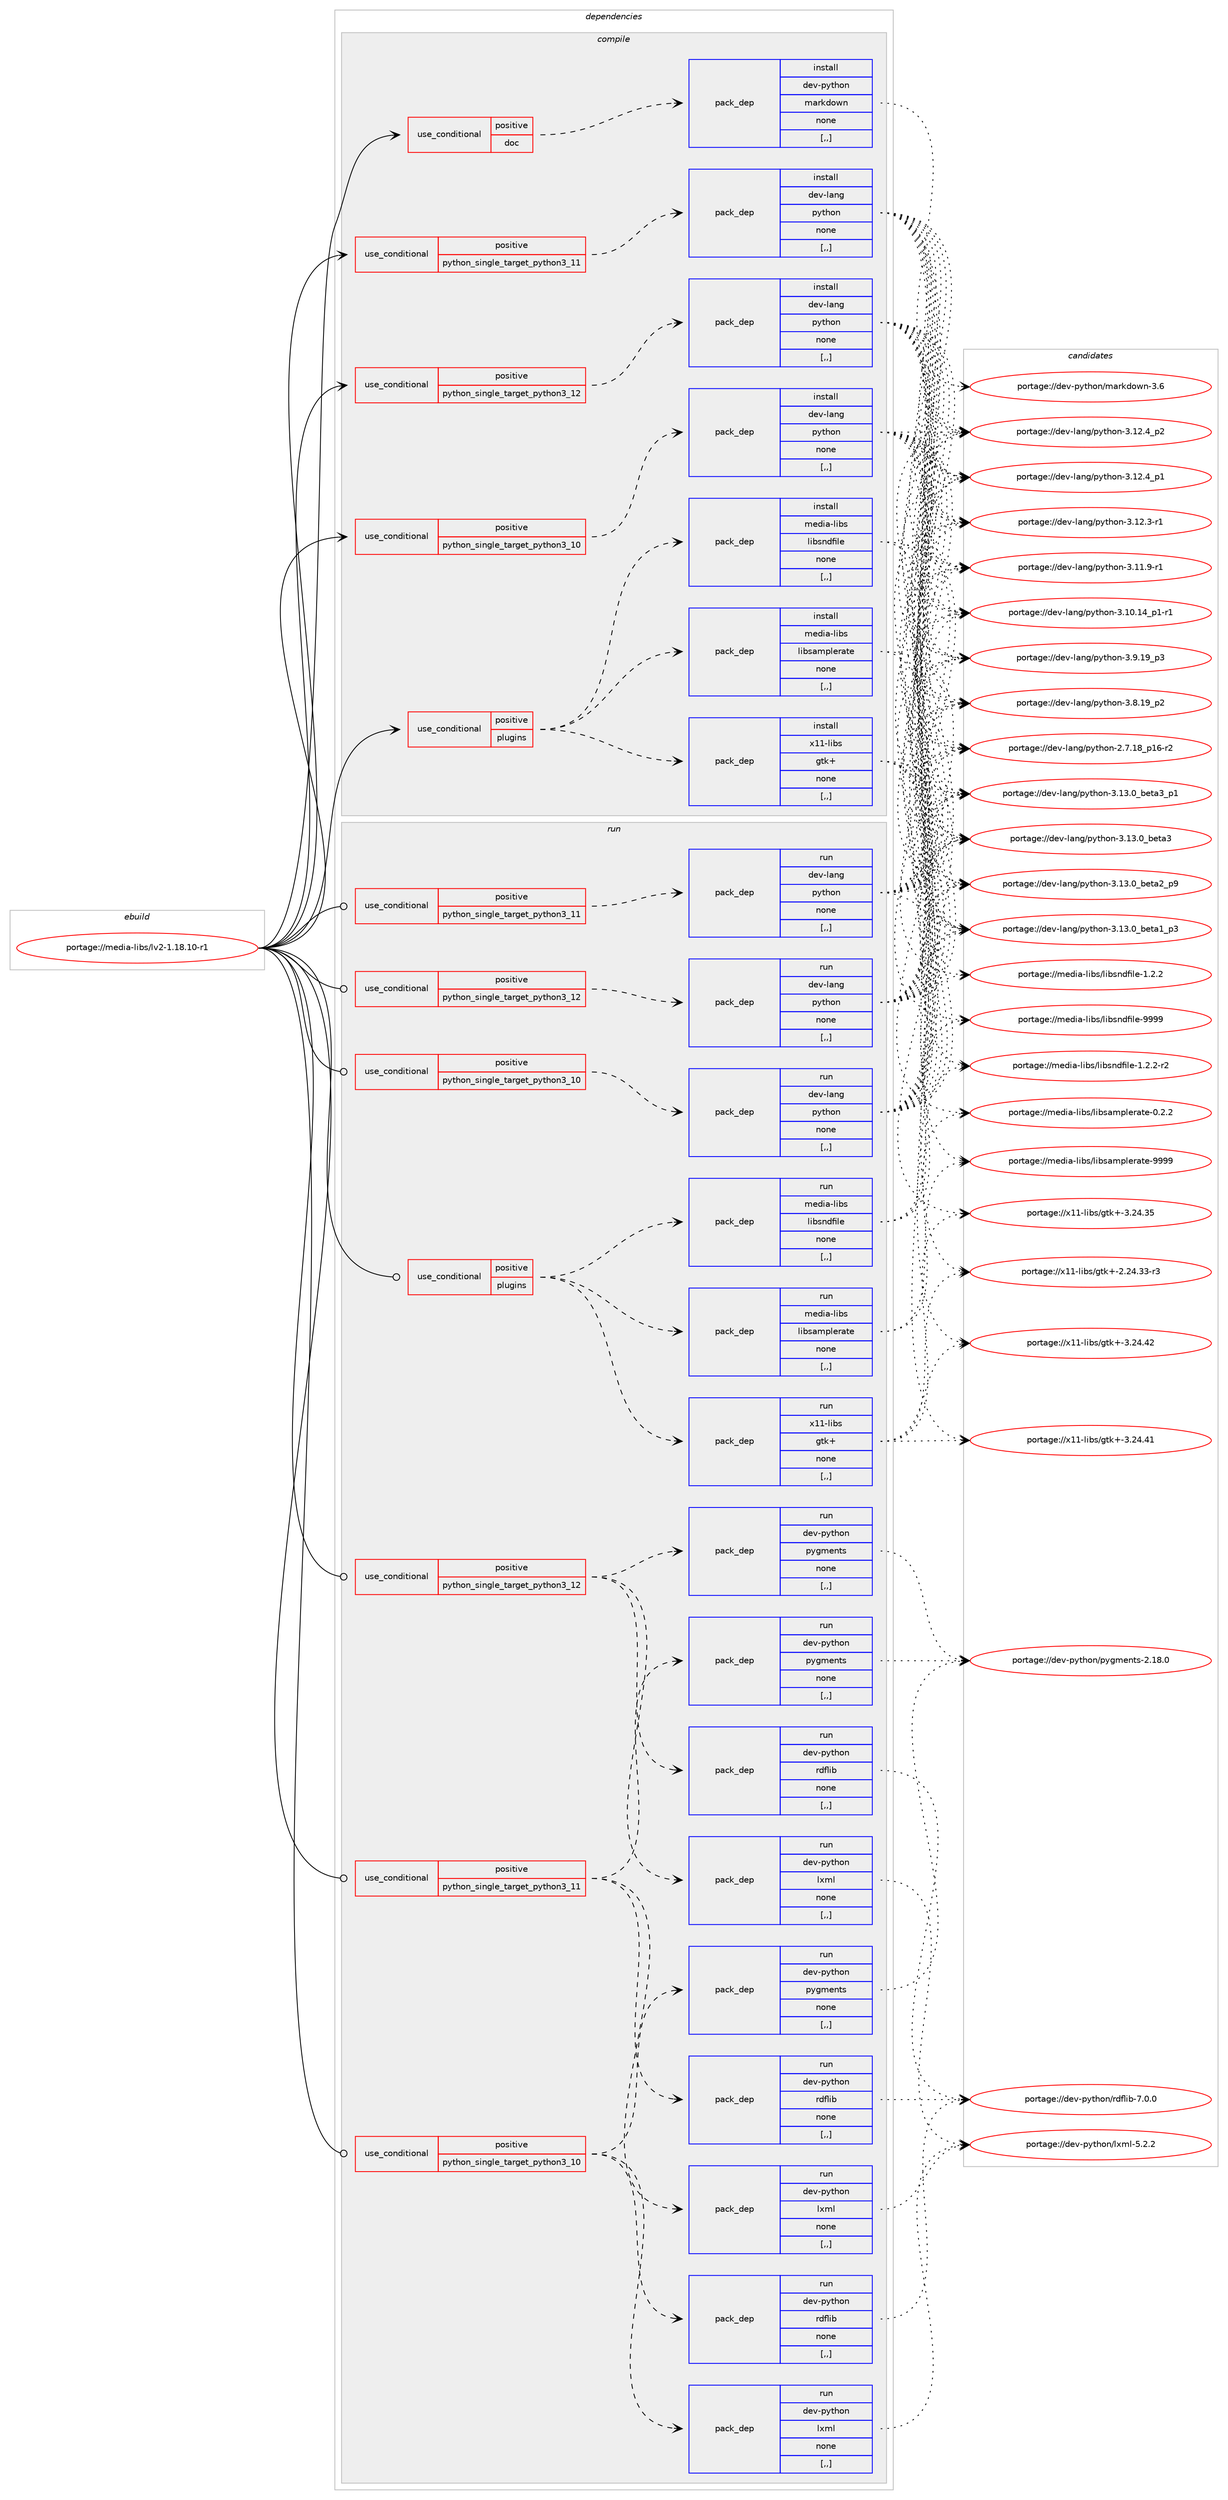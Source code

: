 digraph prolog {

# *************
# Graph options
# *************

newrank=true;
concentrate=true;
compound=true;
graph [rankdir=LR,fontname=Helvetica,fontsize=10,ranksep=1.5];#, ranksep=2.5, nodesep=0.2];
edge  [arrowhead=vee];
node  [fontname=Helvetica,fontsize=10];

# **********
# The ebuild
# **********

subgraph cluster_leftcol {
color=gray;
rank=same;
label=<<i>ebuild</i>>;
id [label="portage://media-libs/lv2-1.18.10-r1", color=red, width=4, href="../media-libs/lv2-1.18.10-r1.svg"];
}

# ****************
# The dependencies
# ****************

subgraph cluster_midcol {
color=gray;
label=<<i>dependencies</i>>;
subgraph cluster_compile {
fillcolor="#eeeeee";
style=filled;
label=<<i>compile</i>>;
subgraph cond75957 {
dependency300206 [label=<<TABLE BORDER="0" CELLBORDER="1" CELLSPACING="0" CELLPADDING="4"><TR><TD ROWSPAN="3" CELLPADDING="10">use_conditional</TD></TR><TR><TD>positive</TD></TR><TR><TD>doc</TD></TR></TABLE>>, shape=none, color=red];
subgraph pack221876 {
dependency300207 [label=<<TABLE BORDER="0" CELLBORDER="1" CELLSPACING="0" CELLPADDING="4" WIDTH="220"><TR><TD ROWSPAN="6" CELLPADDING="30">pack_dep</TD></TR><TR><TD WIDTH="110">install</TD></TR><TR><TD>dev-python</TD></TR><TR><TD>markdown</TD></TR><TR><TD>none</TD></TR><TR><TD>[,,]</TD></TR></TABLE>>, shape=none, color=blue];
}
dependency300206:e -> dependency300207:w [weight=20,style="dashed",arrowhead="vee"];
}
id:e -> dependency300206:w [weight=20,style="solid",arrowhead="vee"];
subgraph cond75958 {
dependency300208 [label=<<TABLE BORDER="0" CELLBORDER="1" CELLSPACING="0" CELLPADDING="4"><TR><TD ROWSPAN="3" CELLPADDING="10">use_conditional</TD></TR><TR><TD>positive</TD></TR><TR><TD>plugins</TD></TR></TABLE>>, shape=none, color=red];
subgraph pack221877 {
dependency300209 [label=<<TABLE BORDER="0" CELLBORDER="1" CELLSPACING="0" CELLPADDING="4" WIDTH="220"><TR><TD ROWSPAN="6" CELLPADDING="30">pack_dep</TD></TR><TR><TD WIDTH="110">install</TD></TR><TR><TD>media-libs</TD></TR><TR><TD>libsamplerate</TD></TR><TR><TD>none</TD></TR><TR><TD>[,,]</TD></TR></TABLE>>, shape=none, color=blue];
}
dependency300208:e -> dependency300209:w [weight=20,style="dashed",arrowhead="vee"];
subgraph pack221878 {
dependency300210 [label=<<TABLE BORDER="0" CELLBORDER="1" CELLSPACING="0" CELLPADDING="4" WIDTH="220"><TR><TD ROWSPAN="6" CELLPADDING="30">pack_dep</TD></TR><TR><TD WIDTH="110">install</TD></TR><TR><TD>media-libs</TD></TR><TR><TD>libsndfile</TD></TR><TR><TD>none</TD></TR><TR><TD>[,,]</TD></TR></TABLE>>, shape=none, color=blue];
}
dependency300208:e -> dependency300210:w [weight=20,style="dashed",arrowhead="vee"];
subgraph pack221879 {
dependency300211 [label=<<TABLE BORDER="0" CELLBORDER="1" CELLSPACING="0" CELLPADDING="4" WIDTH="220"><TR><TD ROWSPAN="6" CELLPADDING="30">pack_dep</TD></TR><TR><TD WIDTH="110">install</TD></TR><TR><TD>x11-libs</TD></TR><TR><TD>gtk+</TD></TR><TR><TD>none</TD></TR><TR><TD>[,,]</TD></TR></TABLE>>, shape=none, color=blue];
}
dependency300208:e -> dependency300211:w [weight=20,style="dashed",arrowhead="vee"];
}
id:e -> dependency300208:w [weight=20,style="solid",arrowhead="vee"];
subgraph cond75959 {
dependency300212 [label=<<TABLE BORDER="0" CELLBORDER="1" CELLSPACING="0" CELLPADDING="4"><TR><TD ROWSPAN="3" CELLPADDING="10">use_conditional</TD></TR><TR><TD>positive</TD></TR><TR><TD>python_single_target_python3_10</TD></TR></TABLE>>, shape=none, color=red];
subgraph pack221880 {
dependency300213 [label=<<TABLE BORDER="0" CELLBORDER="1" CELLSPACING="0" CELLPADDING="4" WIDTH="220"><TR><TD ROWSPAN="6" CELLPADDING="30">pack_dep</TD></TR><TR><TD WIDTH="110">install</TD></TR><TR><TD>dev-lang</TD></TR><TR><TD>python</TD></TR><TR><TD>none</TD></TR><TR><TD>[,,]</TD></TR></TABLE>>, shape=none, color=blue];
}
dependency300212:e -> dependency300213:w [weight=20,style="dashed",arrowhead="vee"];
}
id:e -> dependency300212:w [weight=20,style="solid",arrowhead="vee"];
subgraph cond75960 {
dependency300214 [label=<<TABLE BORDER="0" CELLBORDER="1" CELLSPACING="0" CELLPADDING="4"><TR><TD ROWSPAN="3" CELLPADDING="10">use_conditional</TD></TR><TR><TD>positive</TD></TR><TR><TD>python_single_target_python3_11</TD></TR></TABLE>>, shape=none, color=red];
subgraph pack221881 {
dependency300215 [label=<<TABLE BORDER="0" CELLBORDER="1" CELLSPACING="0" CELLPADDING="4" WIDTH="220"><TR><TD ROWSPAN="6" CELLPADDING="30">pack_dep</TD></TR><TR><TD WIDTH="110">install</TD></TR><TR><TD>dev-lang</TD></TR><TR><TD>python</TD></TR><TR><TD>none</TD></TR><TR><TD>[,,]</TD></TR></TABLE>>, shape=none, color=blue];
}
dependency300214:e -> dependency300215:w [weight=20,style="dashed",arrowhead="vee"];
}
id:e -> dependency300214:w [weight=20,style="solid",arrowhead="vee"];
subgraph cond75961 {
dependency300216 [label=<<TABLE BORDER="0" CELLBORDER="1" CELLSPACING="0" CELLPADDING="4"><TR><TD ROWSPAN="3" CELLPADDING="10">use_conditional</TD></TR><TR><TD>positive</TD></TR><TR><TD>python_single_target_python3_12</TD></TR></TABLE>>, shape=none, color=red];
subgraph pack221882 {
dependency300217 [label=<<TABLE BORDER="0" CELLBORDER="1" CELLSPACING="0" CELLPADDING="4" WIDTH="220"><TR><TD ROWSPAN="6" CELLPADDING="30">pack_dep</TD></TR><TR><TD WIDTH="110">install</TD></TR><TR><TD>dev-lang</TD></TR><TR><TD>python</TD></TR><TR><TD>none</TD></TR><TR><TD>[,,]</TD></TR></TABLE>>, shape=none, color=blue];
}
dependency300216:e -> dependency300217:w [weight=20,style="dashed",arrowhead="vee"];
}
id:e -> dependency300216:w [weight=20,style="solid",arrowhead="vee"];
}
subgraph cluster_compileandrun {
fillcolor="#eeeeee";
style=filled;
label=<<i>compile and run</i>>;
}
subgraph cluster_run {
fillcolor="#eeeeee";
style=filled;
label=<<i>run</i>>;
subgraph cond75962 {
dependency300218 [label=<<TABLE BORDER="0" CELLBORDER="1" CELLSPACING="0" CELLPADDING="4"><TR><TD ROWSPAN="3" CELLPADDING="10">use_conditional</TD></TR><TR><TD>positive</TD></TR><TR><TD>plugins</TD></TR></TABLE>>, shape=none, color=red];
subgraph pack221883 {
dependency300219 [label=<<TABLE BORDER="0" CELLBORDER="1" CELLSPACING="0" CELLPADDING="4" WIDTH="220"><TR><TD ROWSPAN="6" CELLPADDING="30">pack_dep</TD></TR><TR><TD WIDTH="110">run</TD></TR><TR><TD>media-libs</TD></TR><TR><TD>libsamplerate</TD></TR><TR><TD>none</TD></TR><TR><TD>[,,]</TD></TR></TABLE>>, shape=none, color=blue];
}
dependency300218:e -> dependency300219:w [weight=20,style="dashed",arrowhead="vee"];
subgraph pack221884 {
dependency300220 [label=<<TABLE BORDER="0" CELLBORDER="1" CELLSPACING="0" CELLPADDING="4" WIDTH="220"><TR><TD ROWSPAN="6" CELLPADDING="30">pack_dep</TD></TR><TR><TD WIDTH="110">run</TD></TR><TR><TD>media-libs</TD></TR><TR><TD>libsndfile</TD></TR><TR><TD>none</TD></TR><TR><TD>[,,]</TD></TR></TABLE>>, shape=none, color=blue];
}
dependency300218:e -> dependency300220:w [weight=20,style="dashed",arrowhead="vee"];
subgraph pack221885 {
dependency300221 [label=<<TABLE BORDER="0" CELLBORDER="1" CELLSPACING="0" CELLPADDING="4" WIDTH="220"><TR><TD ROWSPAN="6" CELLPADDING="30">pack_dep</TD></TR><TR><TD WIDTH="110">run</TD></TR><TR><TD>x11-libs</TD></TR><TR><TD>gtk+</TD></TR><TR><TD>none</TD></TR><TR><TD>[,,]</TD></TR></TABLE>>, shape=none, color=blue];
}
dependency300218:e -> dependency300221:w [weight=20,style="dashed",arrowhead="vee"];
}
id:e -> dependency300218:w [weight=20,style="solid",arrowhead="odot"];
subgraph cond75963 {
dependency300222 [label=<<TABLE BORDER="0" CELLBORDER="1" CELLSPACING="0" CELLPADDING="4"><TR><TD ROWSPAN="3" CELLPADDING="10">use_conditional</TD></TR><TR><TD>positive</TD></TR><TR><TD>python_single_target_python3_10</TD></TR></TABLE>>, shape=none, color=red];
subgraph pack221886 {
dependency300223 [label=<<TABLE BORDER="0" CELLBORDER="1" CELLSPACING="0" CELLPADDING="4" WIDTH="220"><TR><TD ROWSPAN="6" CELLPADDING="30">pack_dep</TD></TR><TR><TD WIDTH="110">run</TD></TR><TR><TD>dev-lang</TD></TR><TR><TD>python</TD></TR><TR><TD>none</TD></TR><TR><TD>[,,]</TD></TR></TABLE>>, shape=none, color=blue];
}
dependency300222:e -> dependency300223:w [weight=20,style="dashed",arrowhead="vee"];
}
id:e -> dependency300222:w [weight=20,style="solid",arrowhead="odot"];
subgraph cond75964 {
dependency300224 [label=<<TABLE BORDER="0" CELLBORDER="1" CELLSPACING="0" CELLPADDING="4"><TR><TD ROWSPAN="3" CELLPADDING="10">use_conditional</TD></TR><TR><TD>positive</TD></TR><TR><TD>python_single_target_python3_10</TD></TR></TABLE>>, shape=none, color=red];
subgraph pack221887 {
dependency300225 [label=<<TABLE BORDER="0" CELLBORDER="1" CELLSPACING="0" CELLPADDING="4" WIDTH="220"><TR><TD ROWSPAN="6" CELLPADDING="30">pack_dep</TD></TR><TR><TD WIDTH="110">run</TD></TR><TR><TD>dev-python</TD></TR><TR><TD>lxml</TD></TR><TR><TD>none</TD></TR><TR><TD>[,,]</TD></TR></TABLE>>, shape=none, color=blue];
}
dependency300224:e -> dependency300225:w [weight=20,style="dashed",arrowhead="vee"];
subgraph pack221888 {
dependency300226 [label=<<TABLE BORDER="0" CELLBORDER="1" CELLSPACING="0" CELLPADDING="4" WIDTH="220"><TR><TD ROWSPAN="6" CELLPADDING="30">pack_dep</TD></TR><TR><TD WIDTH="110">run</TD></TR><TR><TD>dev-python</TD></TR><TR><TD>pygments</TD></TR><TR><TD>none</TD></TR><TR><TD>[,,]</TD></TR></TABLE>>, shape=none, color=blue];
}
dependency300224:e -> dependency300226:w [weight=20,style="dashed",arrowhead="vee"];
subgraph pack221889 {
dependency300227 [label=<<TABLE BORDER="0" CELLBORDER="1" CELLSPACING="0" CELLPADDING="4" WIDTH="220"><TR><TD ROWSPAN="6" CELLPADDING="30">pack_dep</TD></TR><TR><TD WIDTH="110">run</TD></TR><TR><TD>dev-python</TD></TR><TR><TD>rdflib</TD></TR><TR><TD>none</TD></TR><TR><TD>[,,]</TD></TR></TABLE>>, shape=none, color=blue];
}
dependency300224:e -> dependency300227:w [weight=20,style="dashed",arrowhead="vee"];
}
id:e -> dependency300224:w [weight=20,style="solid",arrowhead="odot"];
subgraph cond75965 {
dependency300228 [label=<<TABLE BORDER="0" CELLBORDER="1" CELLSPACING="0" CELLPADDING="4"><TR><TD ROWSPAN="3" CELLPADDING="10">use_conditional</TD></TR><TR><TD>positive</TD></TR><TR><TD>python_single_target_python3_11</TD></TR></TABLE>>, shape=none, color=red];
subgraph pack221890 {
dependency300229 [label=<<TABLE BORDER="0" CELLBORDER="1" CELLSPACING="0" CELLPADDING="4" WIDTH="220"><TR><TD ROWSPAN="6" CELLPADDING="30">pack_dep</TD></TR><TR><TD WIDTH="110">run</TD></TR><TR><TD>dev-lang</TD></TR><TR><TD>python</TD></TR><TR><TD>none</TD></TR><TR><TD>[,,]</TD></TR></TABLE>>, shape=none, color=blue];
}
dependency300228:e -> dependency300229:w [weight=20,style="dashed",arrowhead="vee"];
}
id:e -> dependency300228:w [weight=20,style="solid",arrowhead="odot"];
subgraph cond75966 {
dependency300230 [label=<<TABLE BORDER="0" CELLBORDER="1" CELLSPACING="0" CELLPADDING="4"><TR><TD ROWSPAN="3" CELLPADDING="10">use_conditional</TD></TR><TR><TD>positive</TD></TR><TR><TD>python_single_target_python3_11</TD></TR></TABLE>>, shape=none, color=red];
subgraph pack221891 {
dependency300231 [label=<<TABLE BORDER="0" CELLBORDER="1" CELLSPACING="0" CELLPADDING="4" WIDTH="220"><TR><TD ROWSPAN="6" CELLPADDING="30">pack_dep</TD></TR><TR><TD WIDTH="110">run</TD></TR><TR><TD>dev-python</TD></TR><TR><TD>lxml</TD></TR><TR><TD>none</TD></TR><TR><TD>[,,]</TD></TR></TABLE>>, shape=none, color=blue];
}
dependency300230:e -> dependency300231:w [weight=20,style="dashed",arrowhead="vee"];
subgraph pack221892 {
dependency300232 [label=<<TABLE BORDER="0" CELLBORDER="1" CELLSPACING="0" CELLPADDING="4" WIDTH="220"><TR><TD ROWSPAN="6" CELLPADDING="30">pack_dep</TD></TR><TR><TD WIDTH="110">run</TD></TR><TR><TD>dev-python</TD></TR><TR><TD>pygments</TD></TR><TR><TD>none</TD></TR><TR><TD>[,,]</TD></TR></TABLE>>, shape=none, color=blue];
}
dependency300230:e -> dependency300232:w [weight=20,style="dashed",arrowhead="vee"];
subgraph pack221893 {
dependency300233 [label=<<TABLE BORDER="0" CELLBORDER="1" CELLSPACING="0" CELLPADDING="4" WIDTH="220"><TR><TD ROWSPAN="6" CELLPADDING="30">pack_dep</TD></TR><TR><TD WIDTH="110">run</TD></TR><TR><TD>dev-python</TD></TR><TR><TD>rdflib</TD></TR><TR><TD>none</TD></TR><TR><TD>[,,]</TD></TR></TABLE>>, shape=none, color=blue];
}
dependency300230:e -> dependency300233:w [weight=20,style="dashed",arrowhead="vee"];
}
id:e -> dependency300230:w [weight=20,style="solid",arrowhead="odot"];
subgraph cond75967 {
dependency300234 [label=<<TABLE BORDER="0" CELLBORDER="1" CELLSPACING="0" CELLPADDING="4"><TR><TD ROWSPAN="3" CELLPADDING="10">use_conditional</TD></TR><TR><TD>positive</TD></TR><TR><TD>python_single_target_python3_12</TD></TR></TABLE>>, shape=none, color=red];
subgraph pack221894 {
dependency300235 [label=<<TABLE BORDER="0" CELLBORDER="1" CELLSPACING="0" CELLPADDING="4" WIDTH="220"><TR><TD ROWSPAN="6" CELLPADDING="30">pack_dep</TD></TR><TR><TD WIDTH="110">run</TD></TR><TR><TD>dev-lang</TD></TR><TR><TD>python</TD></TR><TR><TD>none</TD></TR><TR><TD>[,,]</TD></TR></TABLE>>, shape=none, color=blue];
}
dependency300234:e -> dependency300235:w [weight=20,style="dashed",arrowhead="vee"];
}
id:e -> dependency300234:w [weight=20,style="solid",arrowhead="odot"];
subgraph cond75968 {
dependency300236 [label=<<TABLE BORDER="0" CELLBORDER="1" CELLSPACING="0" CELLPADDING="4"><TR><TD ROWSPAN="3" CELLPADDING="10">use_conditional</TD></TR><TR><TD>positive</TD></TR><TR><TD>python_single_target_python3_12</TD></TR></TABLE>>, shape=none, color=red];
subgraph pack221895 {
dependency300237 [label=<<TABLE BORDER="0" CELLBORDER="1" CELLSPACING="0" CELLPADDING="4" WIDTH="220"><TR><TD ROWSPAN="6" CELLPADDING="30">pack_dep</TD></TR><TR><TD WIDTH="110">run</TD></TR><TR><TD>dev-python</TD></TR><TR><TD>lxml</TD></TR><TR><TD>none</TD></TR><TR><TD>[,,]</TD></TR></TABLE>>, shape=none, color=blue];
}
dependency300236:e -> dependency300237:w [weight=20,style="dashed",arrowhead="vee"];
subgraph pack221896 {
dependency300238 [label=<<TABLE BORDER="0" CELLBORDER="1" CELLSPACING="0" CELLPADDING="4" WIDTH="220"><TR><TD ROWSPAN="6" CELLPADDING="30">pack_dep</TD></TR><TR><TD WIDTH="110">run</TD></TR><TR><TD>dev-python</TD></TR><TR><TD>pygments</TD></TR><TR><TD>none</TD></TR><TR><TD>[,,]</TD></TR></TABLE>>, shape=none, color=blue];
}
dependency300236:e -> dependency300238:w [weight=20,style="dashed",arrowhead="vee"];
subgraph pack221897 {
dependency300239 [label=<<TABLE BORDER="0" CELLBORDER="1" CELLSPACING="0" CELLPADDING="4" WIDTH="220"><TR><TD ROWSPAN="6" CELLPADDING="30">pack_dep</TD></TR><TR><TD WIDTH="110">run</TD></TR><TR><TD>dev-python</TD></TR><TR><TD>rdflib</TD></TR><TR><TD>none</TD></TR><TR><TD>[,,]</TD></TR></TABLE>>, shape=none, color=blue];
}
dependency300236:e -> dependency300239:w [weight=20,style="dashed",arrowhead="vee"];
}
id:e -> dependency300236:w [weight=20,style="solid",arrowhead="odot"];
}
}

# **************
# The candidates
# **************

subgraph cluster_choices {
rank=same;
color=gray;
label=<<i>candidates</i>>;

subgraph choice221876 {
color=black;
nodesep=1;
choice10010111845112121116104111110471099711410710011111911045514654 [label="portage://dev-python/markdown-3.6", color=red, width=4,href="../dev-python/markdown-3.6.svg"];
dependency300207:e -> choice10010111845112121116104111110471099711410710011111911045514654:w [style=dotted,weight="100"];
}
subgraph choice221877 {
color=black;
nodesep=1;
choice109101100105974510810598115471081059811597109112108101114971161014557575757 [label="portage://media-libs/libsamplerate-9999", color=red, width=4,href="../media-libs/libsamplerate-9999.svg"];
choice10910110010597451081059811547108105981159710911210810111497116101454846504650 [label="portage://media-libs/libsamplerate-0.2.2", color=red, width=4,href="../media-libs/libsamplerate-0.2.2.svg"];
dependency300209:e -> choice109101100105974510810598115471081059811597109112108101114971161014557575757:w [style=dotted,weight="100"];
dependency300209:e -> choice10910110010597451081059811547108105981159710911210810111497116101454846504650:w [style=dotted,weight="100"];
}
subgraph choice221878 {
color=black;
nodesep=1;
choice10910110010597451081059811547108105981151101001021051081014557575757 [label="portage://media-libs/libsndfile-9999", color=red, width=4,href="../media-libs/libsndfile-9999.svg"];
choice10910110010597451081059811547108105981151101001021051081014549465046504511450 [label="portage://media-libs/libsndfile-1.2.2-r2", color=red, width=4,href="../media-libs/libsndfile-1.2.2-r2.svg"];
choice1091011001059745108105981154710810598115110100102105108101454946504650 [label="portage://media-libs/libsndfile-1.2.2", color=red, width=4,href="../media-libs/libsndfile-1.2.2.svg"];
dependency300210:e -> choice10910110010597451081059811547108105981151101001021051081014557575757:w [style=dotted,weight="100"];
dependency300210:e -> choice10910110010597451081059811547108105981151101001021051081014549465046504511450:w [style=dotted,weight="100"];
dependency300210:e -> choice1091011001059745108105981154710810598115110100102105108101454946504650:w [style=dotted,weight="100"];
}
subgraph choice221879 {
color=black;
nodesep=1;
choice1204949451081059811547103116107434551465052465250 [label="portage://x11-libs/gtk+-3.24.42", color=red, width=4,href="../x11-libs/gtk+-3.24.42.svg"];
choice1204949451081059811547103116107434551465052465249 [label="portage://x11-libs/gtk+-3.24.41", color=red, width=4,href="../x11-libs/gtk+-3.24.41.svg"];
choice1204949451081059811547103116107434551465052465153 [label="portage://x11-libs/gtk+-3.24.35", color=red, width=4,href="../x11-libs/gtk+-3.24.35.svg"];
choice12049494510810598115471031161074345504650524651514511451 [label="portage://x11-libs/gtk+-2.24.33-r3", color=red, width=4,href="../x11-libs/gtk+-2.24.33-r3.svg"];
dependency300211:e -> choice1204949451081059811547103116107434551465052465250:w [style=dotted,weight="100"];
dependency300211:e -> choice1204949451081059811547103116107434551465052465249:w [style=dotted,weight="100"];
dependency300211:e -> choice1204949451081059811547103116107434551465052465153:w [style=dotted,weight="100"];
dependency300211:e -> choice12049494510810598115471031161074345504650524651514511451:w [style=dotted,weight="100"];
}
subgraph choice221880 {
color=black;
nodesep=1;
choice10010111845108971101034711212111610411111045514649514648959810111697519511249 [label="portage://dev-lang/python-3.13.0_beta3_p1", color=red, width=4,href="../dev-lang/python-3.13.0_beta3_p1.svg"];
choice1001011184510897110103471121211161041111104551464951464895981011169751 [label="portage://dev-lang/python-3.13.0_beta3", color=red, width=4,href="../dev-lang/python-3.13.0_beta3.svg"];
choice10010111845108971101034711212111610411111045514649514648959810111697509511257 [label="portage://dev-lang/python-3.13.0_beta2_p9", color=red, width=4,href="../dev-lang/python-3.13.0_beta2_p9.svg"];
choice10010111845108971101034711212111610411111045514649514648959810111697499511251 [label="portage://dev-lang/python-3.13.0_beta1_p3", color=red, width=4,href="../dev-lang/python-3.13.0_beta1_p3.svg"];
choice100101118451089711010347112121116104111110455146495046529511250 [label="portage://dev-lang/python-3.12.4_p2", color=red, width=4,href="../dev-lang/python-3.12.4_p2.svg"];
choice100101118451089711010347112121116104111110455146495046529511249 [label="portage://dev-lang/python-3.12.4_p1", color=red, width=4,href="../dev-lang/python-3.12.4_p1.svg"];
choice100101118451089711010347112121116104111110455146495046514511449 [label="portage://dev-lang/python-3.12.3-r1", color=red, width=4,href="../dev-lang/python-3.12.3-r1.svg"];
choice100101118451089711010347112121116104111110455146494946574511449 [label="portage://dev-lang/python-3.11.9-r1", color=red, width=4,href="../dev-lang/python-3.11.9-r1.svg"];
choice100101118451089711010347112121116104111110455146494846495295112494511449 [label="portage://dev-lang/python-3.10.14_p1-r1", color=red, width=4,href="../dev-lang/python-3.10.14_p1-r1.svg"];
choice100101118451089711010347112121116104111110455146574649579511251 [label="portage://dev-lang/python-3.9.19_p3", color=red, width=4,href="../dev-lang/python-3.9.19_p3.svg"];
choice100101118451089711010347112121116104111110455146564649579511250 [label="portage://dev-lang/python-3.8.19_p2", color=red, width=4,href="../dev-lang/python-3.8.19_p2.svg"];
choice100101118451089711010347112121116104111110455046554649569511249544511450 [label="portage://dev-lang/python-2.7.18_p16-r2", color=red, width=4,href="../dev-lang/python-2.7.18_p16-r2.svg"];
dependency300213:e -> choice10010111845108971101034711212111610411111045514649514648959810111697519511249:w [style=dotted,weight="100"];
dependency300213:e -> choice1001011184510897110103471121211161041111104551464951464895981011169751:w [style=dotted,weight="100"];
dependency300213:e -> choice10010111845108971101034711212111610411111045514649514648959810111697509511257:w [style=dotted,weight="100"];
dependency300213:e -> choice10010111845108971101034711212111610411111045514649514648959810111697499511251:w [style=dotted,weight="100"];
dependency300213:e -> choice100101118451089711010347112121116104111110455146495046529511250:w [style=dotted,weight="100"];
dependency300213:e -> choice100101118451089711010347112121116104111110455146495046529511249:w [style=dotted,weight="100"];
dependency300213:e -> choice100101118451089711010347112121116104111110455146495046514511449:w [style=dotted,weight="100"];
dependency300213:e -> choice100101118451089711010347112121116104111110455146494946574511449:w [style=dotted,weight="100"];
dependency300213:e -> choice100101118451089711010347112121116104111110455146494846495295112494511449:w [style=dotted,weight="100"];
dependency300213:e -> choice100101118451089711010347112121116104111110455146574649579511251:w [style=dotted,weight="100"];
dependency300213:e -> choice100101118451089711010347112121116104111110455146564649579511250:w [style=dotted,weight="100"];
dependency300213:e -> choice100101118451089711010347112121116104111110455046554649569511249544511450:w [style=dotted,weight="100"];
}
subgraph choice221881 {
color=black;
nodesep=1;
choice10010111845108971101034711212111610411111045514649514648959810111697519511249 [label="portage://dev-lang/python-3.13.0_beta3_p1", color=red, width=4,href="../dev-lang/python-3.13.0_beta3_p1.svg"];
choice1001011184510897110103471121211161041111104551464951464895981011169751 [label="portage://dev-lang/python-3.13.0_beta3", color=red, width=4,href="../dev-lang/python-3.13.0_beta3.svg"];
choice10010111845108971101034711212111610411111045514649514648959810111697509511257 [label="portage://dev-lang/python-3.13.0_beta2_p9", color=red, width=4,href="../dev-lang/python-3.13.0_beta2_p9.svg"];
choice10010111845108971101034711212111610411111045514649514648959810111697499511251 [label="portage://dev-lang/python-3.13.0_beta1_p3", color=red, width=4,href="../dev-lang/python-3.13.0_beta1_p3.svg"];
choice100101118451089711010347112121116104111110455146495046529511250 [label="portage://dev-lang/python-3.12.4_p2", color=red, width=4,href="../dev-lang/python-3.12.4_p2.svg"];
choice100101118451089711010347112121116104111110455146495046529511249 [label="portage://dev-lang/python-3.12.4_p1", color=red, width=4,href="../dev-lang/python-3.12.4_p1.svg"];
choice100101118451089711010347112121116104111110455146495046514511449 [label="portage://dev-lang/python-3.12.3-r1", color=red, width=4,href="../dev-lang/python-3.12.3-r1.svg"];
choice100101118451089711010347112121116104111110455146494946574511449 [label="portage://dev-lang/python-3.11.9-r1", color=red, width=4,href="../dev-lang/python-3.11.9-r1.svg"];
choice100101118451089711010347112121116104111110455146494846495295112494511449 [label="portage://dev-lang/python-3.10.14_p1-r1", color=red, width=4,href="../dev-lang/python-3.10.14_p1-r1.svg"];
choice100101118451089711010347112121116104111110455146574649579511251 [label="portage://dev-lang/python-3.9.19_p3", color=red, width=4,href="../dev-lang/python-3.9.19_p3.svg"];
choice100101118451089711010347112121116104111110455146564649579511250 [label="portage://dev-lang/python-3.8.19_p2", color=red, width=4,href="../dev-lang/python-3.8.19_p2.svg"];
choice100101118451089711010347112121116104111110455046554649569511249544511450 [label="portage://dev-lang/python-2.7.18_p16-r2", color=red, width=4,href="../dev-lang/python-2.7.18_p16-r2.svg"];
dependency300215:e -> choice10010111845108971101034711212111610411111045514649514648959810111697519511249:w [style=dotted,weight="100"];
dependency300215:e -> choice1001011184510897110103471121211161041111104551464951464895981011169751:w [style=dotted,weight="100"];
dependency300215:e -> choice10010111845108971101034711212111610411111045514649514648959810111697509511257:w [style=dotted,weight="100"];
dependency300215:e -> choice10010111845108971101034711212111610411111045514649514648959810111697499511251:w [style=dotted,weight="100"];
dependency300215:e -> choice100101118451089711010347112121116104111110455146495046529511250:w [style=dotted,weight="100"];
dependency300215:e -> choice100101118451089711010347112121116104111110455146495046529511249:w [style=dotted,weight="100"];
dependency300215:e -> choice100101118451089711010347112121116104111110455146495046514511449:w [style=dotted,weight="100"];
dependency300215:e -> choice100101118451089711010347112121116104111110455146494946574511449:w [style=dotted,weight="100"];
dependency300215:e -> choice100101118451089711010347112121116104111110455146494846495295112494511449:w [style=dotted,weight="100"];
dependency300215:e -> choice100101118451089711010347112121116104111110455146574649579511251:w [style=dotted,weight="100"];
dependency300215:e -> choice100101118451089711010347112121116104111110455146564649579511250:w [style=dotted,weight="100"];
dependency300215:e -> choice100101118451089711010347112121116104111110455046554649569511249544511450:w [style=dotted,weight="100"];
}
subgraph choice221882 {
color=black;
nodesep=1;
choice10010111845108971101034711212111610411111045514649514648959810111697519511249 [label="portage://dev-lang/python-3.13.0_beta3_p1", color=red, width=4,href="../dev-lang/python-3.13.0_beta3_p1.svg"];
choice1001011184510897110103471121211161041111104551464951464895981011169751 [label="portage://dev-lang/python-3.13.0_beta3", color=red, width=4,href="../dev-lang/python-3.13.0_beta3.svg"];
choice10010111845108971101034711212111610411111045514649514648959810111697509511257 [label="portage://dev-lang/python-3.13.0_beta2_p9", color=red, width=4,href="../dev-lang/python-3.13.0_beta2_p9.svg"];
choice10010111845108971101034711212111610411111045514649514648959810111697499511251 [label="portage://dev-lang/python-3.13.0_beta1_p3", color=red, width=4,href="../dev-lang/python-3.13.0_beta1_p3.svg"];
choice100101118451089711010347112121116104111110455146495046529511250 [label="portage://dev-lang/python-3.12.4_p2", color=red, width=4,href="../dev-lang/python-3.12.4_p2.svg"];
choice100101118451089711010347112121116104111110455146495046529511249 [label="portage://dev-lang/python-3.12.4_p1", color=red, width=4,href="../dev-lang/python-3.12.4_p1.svg"];
choice100101118451089711010347112121116104111110455146495046514511449 [label="portage://dev-lang/python-3.12.3-r1", color=red, width=4,href="../dev-lang/python-3.12.3-r1.svg"];
choice100101118451089711010347112121116104111110455146494946574511449 [label="portage://dev-lang/python-3.11.9-r1", color=red, width=4,href="../dev-lang/python-3.11.9-r1.svg"];
choice100101118451089711010347112121116104111110455146494846495295112494511449 [label="portage://dev-lang/python-3.10.14_p1-r1", color=red, width=4,href="../dev-lang/python-3.10.14_p1-r1.svg"];
choice100101118451089711010347112121116104111110455146574649579511251 [label="portage://dev-lang/python-3.9.19_p3", color=red, width=4,href="../dev-lang/python-3.9.19_p3.svg"];
choice100101118451089711010347112121116104111110455146564649579511250 [label="portage://dev-lang/python-3.8.19_p2", color=red, width=4,href="../dev-lang/python-3.8.19_p2.svg"];
choice100101118451089711010347112121116104111110455046554649569511249544511450 [label="portage://dev-lang/python-2.7.18_p16-r2", color=red, width=4,href="../dev-lang/python-2.7.18_p16-r2.svg"];
dependency300217:e -> choice10010111845108971101034711212111610411111045514649514648959810111697519511249:w [style=dotted,weight="100"];
dependency300217:e -> choice1001011184510897110103471121211161041111104551464951464895981011169751:w [style=dotted,weight="100"];
dependency300217:e -> choice10010111845108971101034711212111610411111045514649514648959810111697509511257:w [style=dotted,weight="100"];
dependency300217:e -> choice10010111845108971101034711212111610411111045514649514648959810111697499511251:w [style=dotted,weight="100"];
dependency300217:e -> choice100101118451089711010347112121116104111110455146495046529511250:w [style=dotted,weight="100"];
dependency300217:e -> choice100101118451089711010347112121116104111110455146495046529511249:w [style=dotted,weight="100"];
dependency300217:e -> choice100101118451089711010347112121116104111110455146495046514511449:w [style=dotted,weight="100"];
dependency300217:e -> choice100101118451089711010347112121116104111110455146494946574511449:w [style=dotted,weight="100"];
dependency300217:e -> choice100101118451089711010347112121116104111110455146494846495295112494511449:w [style=dotted,weight="100"];
dependency300217:e -> choice100101118451089711010347112121116104111110455146574649579511251:w [style=dotted,weight="100"];
dependency300217:e -> choice100101118451089711010347112121116104111110455146564649579511250:w [style=dotted,weight="100"];
dependency300217:e -> choice100101118451089711010347112121116104111110455046554649569511249544511450:w [style=dotted,weight="100"];
}
subgraph choice221883 {
color=black;
nodesep=1;
choice109101100105974510810598115471081059811597109112108101114971161014557575757 [label="portage://media-libs/libsamplerate-9999", color=red, width=4,href="../media-libs/libsamplerate-9999.svg"];
choice10910110010597451081059811547108105981159710911210810111497116101454846504650 [label="portage://media-libs/libsamplerate-0.2.2", color=red, width=4,href="../media-libs/libsamplerate-0.2.2.svg"];
dependency300219:e -> choice109101100105974510810598115471081059811597109112108101114971161014557575757:w [style=dotted,weight="100"];
dependency300219:e -> choice10910110010597451081059811547108105981159710911210810111497116101454846504650:w [style=dotted,weight="100"];
}
subgraph choice221884 {
color=black;
nodesep=1;
choice10910110010597451081059811547108105981151101001021051081014557575757 [label="portage://media-libs/libsndfile-9999", color=red, width=4,href="../media-libs/libsndfile-9999.svg"];
choice10910110010597451081059811547108105981151101001021051081014549465046504511450 [label="portage://media-libs/libsndfile-1.2.2-r2", color=red, width=4,href="../media-libs/libsndfile-1.2.2-r2.svg"];
choice1091011001059745108105981154710810598115110100102105108101454946504650 [label="portage://media-libs/libsndfile-1.2.2", color=red, width=4,href="../media-libs/libsndfile-1.2.2.svg"];
dependency300220:e -> choice10910110010597451081059811547108105981151101001021051081014557575757:w [style=dotted,weight="100"];
dependency300220:e -> choice10910110010597451081059811547108105981151101001021051081014549465046504511450:w [style=dotted,weight="100"];
dependency300220:e -> choice1091011001059745108105981154710810598115110100102105108101454946504650:w [style=dotted,weight="100"];
}
subgraph choice221885 {
color=black;
nodesep=1;
choice1204949451081059811547103116107434551465052465250 [label="portage://x11-libs/gtk+-3.24.42", color=red, width=4,href="../x11-libs/gtk+-3.24.42.svg"];
choice1204949451081059811547103116107434551465052465249 [label="portage://x11-libs/gtk+-3.24.41", color=red, width=4,href="../x11-libs/gtk+-3.24.41.svg"];
choice1204949451081059811547103116107434551465052465153 [label="portage://x11-libs/gtk+-3.24.35", color=red, width=4,href="../x11-libs/gtk+-3.24.35.svg"];
choice12049494510810598115471031161074345504650524651514511451 [label="portage://x11-libs/gtk+-2.24.33-r3", color=red, width=4,href="../x11-libs/gtk+-2.24.33-r3.svg"];
dependency300221:e -> choice1204949451081059811547103116107434551465052465250:w [style=dotted,weight="100"];
dependency300221:e -> choice1204949451081059811547103116107434551465052465249:w [style=dotted,weight="100"];
dependency300221:e -> choice1204949451081059811547103116107434551465052465153:w [style=dotted,weight="100"];
dependency300221:e -> choice12049494510810598115471031161074345504650524651514511451:w [style=dotted,weight="100"];
}
subgraph choice221886 {
color=black;
nodesep=1;
choice10010111845108971101034711212111610411111045514649514648959810111697519511249 [label="portage://dev-lang/python-3.13.0_beta3_p1", color=red, width=4,href="../dev-lang/python-3.13.0_beta3_p1.svg"];
choice1001011184510897110103471121211161041111104551464951464895981011169751 [label="portage://dev-lang/python-3.13.0_beta3", color=red, width=4,href="../dev-lang/python-3.13.0_beta3.svg"];
choice10010111845108971101034711212111610411111045514649514648959810111697509511257 [label="portage://dev-lang/python-3.13.0_beta2_p9", color=red, width=4,href="../dev-lang/python-3.13.0_beta2_p9.svg"];
choice10010111845108971101034711212111610411111045514649514648959810111697499511251 [label="portage://dev-lang/python-3.13.0_beta1_p3", color=red, width=4,href="../dev-lang/python-3.13.0_beta1_p3.svg"];
choice100101118451089711010347112121116104111110455146495046529511250 [label="portage://dev-lang/python-3.12.4_p2", color=red, width=4,href="../dev-lang/python-3.12.4_p2.svg"];
choice100101118451089711010347112121116104111110455146495046529511249 [label="portage://dev-lang/python-3.12.4_p1", color=red, width=4,href="../dev-lang/python-3.12.4_p1.svg"];
choice100101118451089711010347112121116104111110455146495046514511449 [label="portage://dev-lang/python-3.12.3-r1", color=red, width=4,href="../dev-lang/python-3.12.3-r1.svg"];
choice100101118451089711010347112121116104111110455146494946574511449 [label="portage://dev-lang/python-3.11.9-r1", color=red, width=4,href="../dev-lang/python-3.11.9-r1.svg"];
choice100101118451089711010347112121116104111110455146494846495295112494511449 [label="portage://dev-lang/python-3.10.14_p1-r1", color=red, width=4,href="../dev-lang/python-3.10.14_p1-r1.svg"];
choice100101118451089711010347112121116104111110455146574649579511251 [label="portage://dev-lang/python-3.9.19_p3", color=red, width=4,href="../dev-lang/python-3.9.19_p3.svg"];
choice100101118451089711010347112121116104111110455146564649579511250 [label="portage://dev-lang/python-3.8.19_p2", color=red, width=4,href="../dev-lang/python-3.8.19_p2.svg"];
choice100101118451089711010347112121116104111110455046554649569511249544511450 [label="portage://dev-lang/python-2.7.18_p16-r2", color=red, width=4,href="../dev-lang/python-2.7.18_p16-r2.svg"];
dependency300223:e -> choice10010111845108971101034711212111610411111045514649514648959810111697519511249:w [style=dotted,weight="100"];
dependency300223:e -> choice1001011184510897110103471121211161041111104551464951464895981011169751:w [style=dotted,weight="100"];
dependency300223:e -> choice10010111845108971101034711212111610411111045514649514648959810111697509511257:w [style=dotted,weight="100"];
dependency300223:e -> choice10010111845108971101034711212111610411111045514649514648959810111697499511251:w [style=dotted,weight="100"];
dependency300223:e -> choice100101118451089711010347112121116104111110455146495046529511250:w [style=dotted,weight="100"];
dependency300223:e -> choice100101118451089711010347112121116104111110455146495046529511249:w [style=dotted,weight="100"];
dependency300223:e -> choice100101118451089711010347112121116104111110455146495046514511449:w [style=dotted,weight="100"];
dependency300223:e -> choice100101118451089711010347112121116104111110455146494946574511449:w [style=dotted,weight="100"];
dependency300223:e -> choice100101118451089711010347112121116104111110455146494846495295112494511449:w [style=dotted,weight="100"];
dependency300223:e -> choice100101118451089711010347112121116104111110455146574649579511251:w [style=dotted,weight="100"];
dependency300223:e -> choice100101118451089711010347112121116104111110455146564649579511250:w [style=dotted,weight="100"];
dependency300223:e -> choice100101118451089711010347112121116104111110455046554649569511249544511450:w [style=dotted,weight="100"];
}
subgraph choice221887 {
color=black;
nodesep=1;
choice1001011184511212111610411111047108120109108455346504650 [label="portage://dev-python/lxml-5.2.2", color=red, width=4,href="../dev-python/lxml-5.2.2.svg"];
dependency300225:e -> choice1001011184511212111610411111047108120109108455346504650:w [style=dotted,weight="100"];
}
subgraph choice221888 {
color=black;
nodesep=1;
choice100101118451121211161041111104711212110310910111011611545504649564648 [label="portage://dev-python/pygments-2.18.0", color=red, width=4,href="../dev-python/pygments-2.18.0.svg"];
dependency300226:e -> choice100101118451121211161041111104711212110310910111011611545504649564648:w [style=dotted,weight="100"];
}
subgraph choice221889 {
color=black;
nodesep=1;
choice100101118451121211161041111104711410010210810598455546484648 [label="portage://dev-python/rdflib-7.0.0", color=red, width=4,href="../dev-python/rdflib-7.0.0.svg"];
dependency300227:e -> choice100101118451121211161041111104711410010210810598455546484648:w [style=dotted,weight="100"];
}
subgraph choice221890 {
color=black;
nodesep=1;
choice10010111845108971101034711212111610411111045514649514648959810111697519511249 [label="portage://dev-lang/python-3.13.0_beta3_p1", color=red, width=4,href="../dev-lang/python-3.13.0_beta3_p1.svg"];
choice1001011184510897110103471121211161041111104551464951464895981011169751 [label="portage://dev-lang/python-3.13.0_beta3", color=red, width=4,href="../dev-lang/python-3.13.0_beta3.svg"];
choice10010111845108971101034711212111610411111045514649514648959810111697509511257 [label="portage://dev-lang/python-3.13.0_beta2_p9", color=red, width=4,href="../dev-lang/python-3.13.0_beta2_p9.svg"];
choice10010111845108971101034711212111610411111045514649514648959810111697499511251 [label="portage://dev-lang/python-3.13.0_beta1_p3", color=red, width=4,href="../dev-lang/python-3.13.0_beta1_p3.svg"];
choice100101118451089711010347112121116104111110455146495046529511250 [label="portage://dev-lang/python-3.12.4_p2", color=red, width=4,href="../dev-lang/python-3.12.4_p2.svg"];
choice100101118451089711010347112121116104111110455146495046529511249 [label="portage://dev-lang/python-3.12.4_p1", color=red, width=4,href="../dev-lang/python-3.12.4_p1.svg"];
choice100101118451089711010347112121116104111110455146495046514511449 [label="portage://dev-lang/python-3.12.3-r1", color=red, width=4,href="../dev-lang/python-3.12.3-r1.svg"];
choice100101118451089711010347112121116104111110455146494946574511449 [label="portage://dev-lang/python-3.11.9-r1", color=red, width=4,href="../dev-lang/python-3.11.9-r1.svg"];
choice100101118451089711010347112121116104111110455146494846495295112494511449 [label="portage://dev-lang/python-3.10.14_p1-r1", color=red, width=4,href="../dev-lang/python-3.10.14_p1-r1.svg"];
choice100101118451089711010347112121116104111110455146574649579511251 [label="portage://dev-lang/python-3.9.19_p3", color=red, width=4,href="../dev-lang/python-3.9.19_p3.svg"];
choice100101118451089711010347112121116104111110455146564649579511250 [label="portage://dev-lang/python-3.8.19_p2", color=red, width=4,href="../dev-lang/python-3.8.19_p2.svg"];
choice100101118451089711010347112121116104111110455046554649569511249544511450 [label="portage://dev-lang/python-2.7.18_p16-r2", color=red, width=4,href="../dev-lang/python-2.7.18_p16-r2.svg"];
dependency300229:e -> choice10010111845108971101034711212111610411111045514649514648959810111697519511249:w [style=dotted,weight="100"];
dependency300229:e -> choice1001011184510897110103471121211161041111104551464951464895981011169751:w [style=dotted,weight="100"];
dependency300229:e -> choice10010111845108971101034711212111610411111045514649514648959810111697509511257:w [style=dotted,weight="100"];
dependency300229:e -> choice10010111845108971101034711212111610411111045514649514648959810111697499511251:w [style=dotted,weight="100"];
dependency300229:e -> choice100101118451089711010347112121116104111110455146495046529511250:w [style=dotted,weight="100"];
dependency300229:e -> choice100101118451089711010347112121116104111110455146495046529511249:w [style=dotted,weight="100"];
dependency300229:e -> choice100101118451089711010347112121116104111110455146495046514511449:w [style=dotted,weight="100"];
dependency300229:e -> choice100101118451089711010347112121116104111110455146494946574511449:w [style=dotted,weight="100"];
dependency300229:e -> choice100101118451089711010347112121116104111110455146494846495295112494511449:w [style=dotted,weight="100"];
dependency300229:e -> choice100101118451089711010347112121116104111110455146574649579511251:w [style=dotted,weight="100"];
dependency300229:e -> choice100101118451089711010347112121116104111110455146564649579511250:w [style=dotted,weight="100"];
dependency300229:e -> choice100101118451089711010347112121116104111110455046554649569511249544511450:w [style=dotted,weight="100"];
}
subgraph choice221891 {
color=black;
nodesep=1;
choice1001011184511212111610411111047108120109108455346504650 [label="portage://dev-python/lxml-5.2.2", color=red, width=4,href="../dev-python/lxml-5.2.2.svg"];
dependency300231:e -> choice1001011184511212111610411111047108120109108455346504650:w [style=dotted,weight="100"];
}
subgraph choice221892 {
color=black;
nodesep=1;
choice100101118451121211161041111104711212110310910111011611545504649564648 [label="portage://dev-python/pygments-2.18.0", color=red, width=4,href="../dev-python/pygments-2.18.0.svg"];
dependency300232:e -> choice100101118451121211161041111104711212110310910111011611545504649564648:w [style=dotted,weight="100"];
}
subgraph choice221893 {
color=black;
nodesep=1;
choice100101118451121211161041111104711410010210810598455546484648 [label="portage://dev-python/rdflib-7.0.0", color=red, width=4,href="../dev-python/rdflib-7.0.0.svg"];
dependency300233:e -> choice100101118451121211161041111104711410010210810598455546484648:w [style=dotted,weight="100"];
}
subgraph choice221894 {
color=black;
nodesep=1;
choice10010111845108971101034711212111610411111045514649514648959810111697519511249 [label="portage://dev-lang/python-3.13.0_beta3_p1", color=red, width=4,href="../dev-lang/python-3.13.0_beta3_p1.svg"];
choice1001011184510897110103471121211161041111104551464951464895981011169751 [label="portage://dev-lang/python-3.13.0_beta3", color=red, width=4,href="../dev-lang/python-3.13.0_beta3.svg"];
choice10010111845108971101034711212111610411111045514649514648959810111697509511257 [label="portage://dev-lang/python-3.13.0_beta2_p9", color=red, width=4,href="../dev-lang/python-3.13.0_beta2_p9.svg"];
choice10010111845108971101034711212111610411111045514649514648959810111697499511251 [label="portage://dev-lang/python-3.13.0_beta1_p3", color=red, width=4,href="../dev-lang/python-3.13.0_beta1_p3.svg"];
choice100101118451089711010347112121116104111110455146495046529511250 [label="portage://dev-lang/python-3.12.4_p2", color=red, width=4,href="../dev-lang/python-3.12.4_p2.svg"];
choice100101118451089711010347112121116104111110455146495046529511249 [label="portage://dev-lang/python-3.12.4_p1", color=red, width=4,href="../dev-lang/python-3.12.4_p1.svg"];
choice100101118451089711010347112121116104111110455146495046514511449 [label="portage://dev-lang/python-3.12.3-r1", color=red, width=4,href="../dev-lang/python-3.12.3-r1.svg"];
choice100101118451089711010347112121116104111110455146494946574511449 [label="portage://dev-lang/python-3.11.9-r1", color=red, width=4,href="../dev-lang/python-3.11.9-r1.svg"];
choice100101118451089711010347112121116104111110455146494846495295112494511449 [label="portage://dev-lang/python-3.10.14_p1-r1", color=red, width=4,href="../dev-lang/python-3.10.14_p1-r1.svg"];
choice100101118451089711010347112121116104111110455146574649579511251 [label="portage://dev-lang/python-3.9.19_p3", color=red, width=4,href="../dev-lang/python-3.9.19_p3.svg"];
choice100101118451089711010347112121116104111110455146564649579511250 [label="portage://dev-lang/python-3.8.19_p2", color=red, width=4,href="../dev-lang/python-3.8.19_p2.svg"];
choice100101118451089711010347112121116104111110455046554649569511249544511450 [label="portage://dev-lang/python-2.7.18_p16-r2", color=red, width=4,href="../dev-lang/python-2.7.18_p16-r2.svg"];
dependency300235:e -> choice10010111845108971101034711212111610411111045514649514648959810111697519511249:w [style=dotted,weight="100"];
dependency300235:e -> choice1001011184510897110103471121211161041111104551464951464895981011169751:w [style=dotted,weight="100"];
dependency300235:e -> choice10010111845108971101034711212111610411111045514649514648959810111697509511257:w [style=dotted,weight="100"];
dependency300235:e -> choice10010111845108971101034711212111610411111045514649514648959810111697499511251:w [style=dotted,weight="100"];
dependency300235:e -> choice100101118451089711010347112121116104111110455146495046529511250:w [style=dotted,weight="100"];
dependency300235:e -> choice100101118451089711010347112121116104111110455146495046529511249:w [style=dotted,weight="100"];
dependency300235:e -> choice100101118451089711010347112121116104111110455146495046514511449:w [style=dotted,weight="100"];
dependency300235:e -> choice100101118451089711010347112121116104111110455146494946574511449:w [style=dotted,weight="100"];
dependency300235:e -> choice100101118451089711010347112121116104111110455146494846495295112494511449:w [style=dotted,weight="100"];
dependency300235:e -> choice100101118451089711010347112121116104111110455146574649579511251:w [style=dotted,weight="100"];
dependency300235:e -> choice100101118451089711010347112121116104111110455146564649579511250:w [style=dotted,weight="100"];
dependency300235:e -> choice100101118451089711010347112121116104111110455046554649569511249544511450:w [style=dotted,weight="100"];
}
subgraph choice221895 {
color=black;
nodesep=1;
choice1001011184511212111610411111047108120109108455346504650 [label="portage://dev-python/lxml-5.2.2", color=red, width=4,href="../dev-python/lxml-5.2.2.svg"];
dependency300237:e -> choice1001011184511212111610411111047108120109108455346504650:w [style=dotted,weight="100"];
}
subgraph choice221896 {
color=black;
nodesep=1;
choice100101118451121211161041111104711212110310910111011611545504649564648 [label="portage://dev-python/pygments-2.18.0", color=red, width=4,href="../dev-python/pygments-2.18.0.svg"];
dependency300238:e -> choice100101118451121211161041111104711212110310910111011611545504649564648:w [style=dotted,weight="100"];
}
subgraph choice221897 {
color=black;
nodesep=1;
choice100101118451121211161041111104711410010210810598455546484648 [label="portage://dev-python/rdflib-7.0.0", color=red, width=4,href="../dev-python/rdflib-7.0.0.svg"];
dependency300239:e -> choice100101118451121211161041111104711410010210810598455546484648:w [style=dotted,weight="100"];
}
}

}
